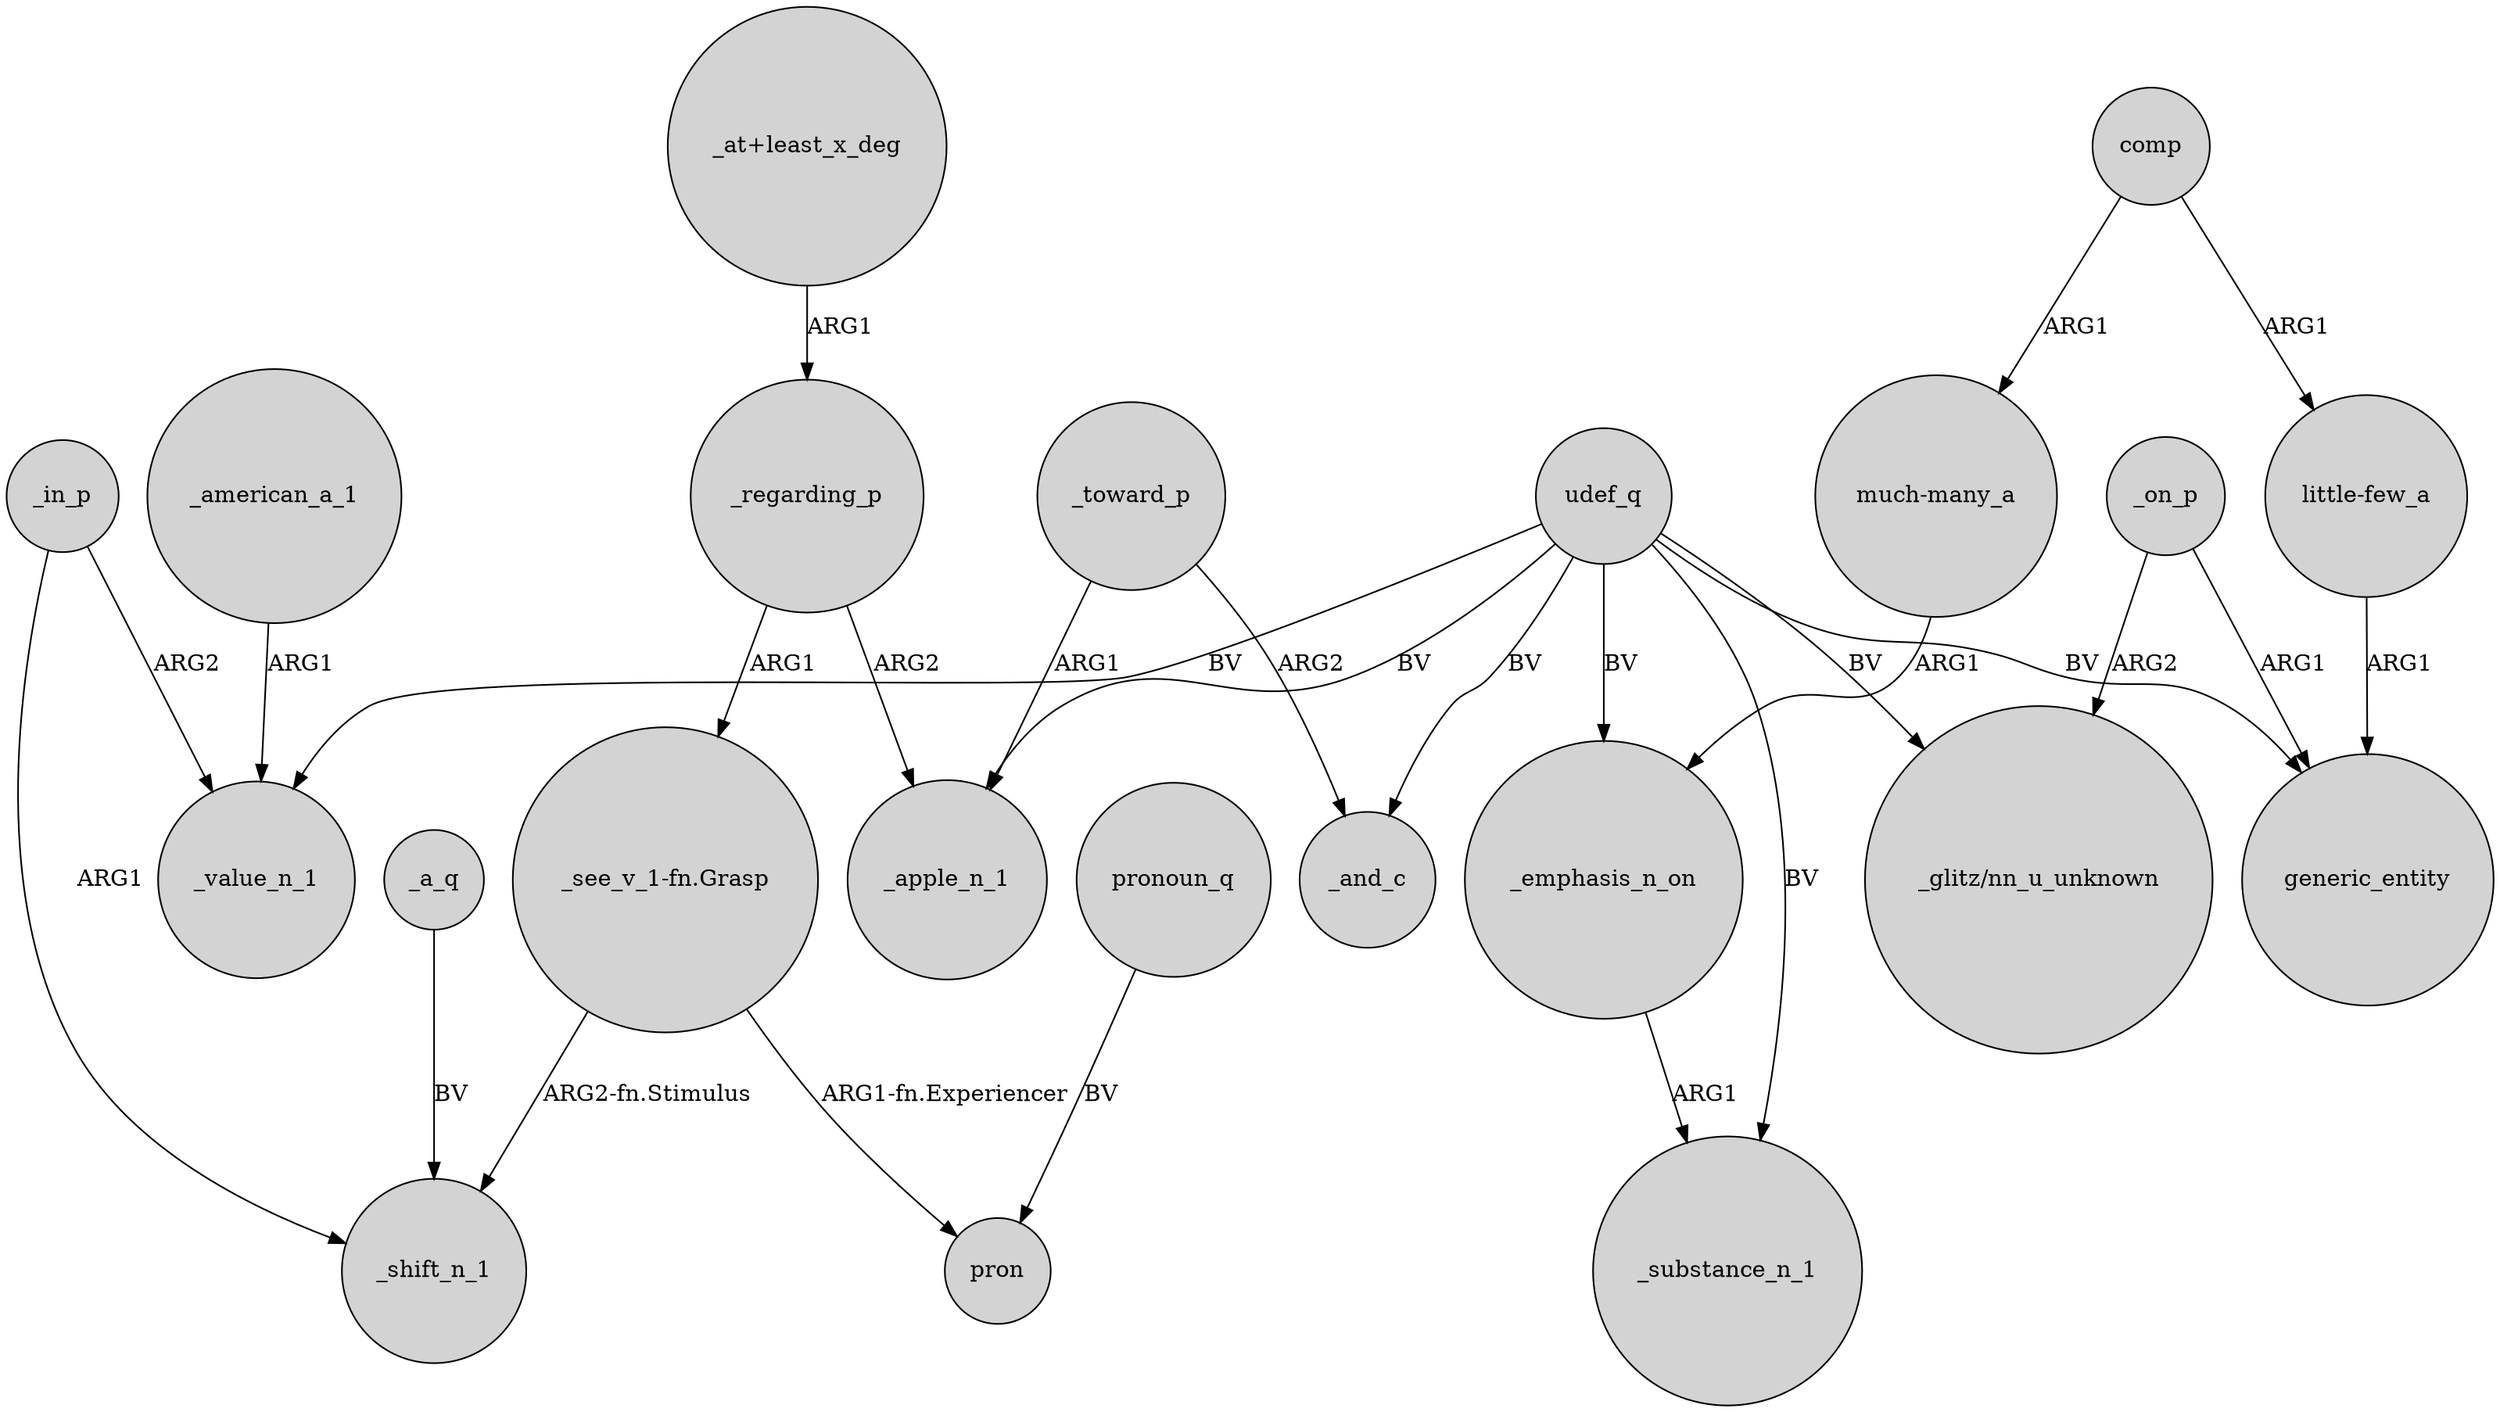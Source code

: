 digraph {
	node [shape=circle style=filled]
	_regarding_p -> "_see_v_1-fn.Grasp" [label=ARG1]
	_american_a_1 -> _value_n_1 [label=ARG1]
	_toward_p -> _apple_n_1 [label=ARG1]
	udef_q -> generic_entity [label=BV]
	"_see_v_1-fn.Grasp" -> _shift_n_1 [label="ARG2-fn.Stimulus"]
	"much-many_a" -> _emphasis_n_on [label=ARG1]
	_in_p -> _value_n_1 [label=ARG2]
	_in_p -> _shift_n_1 [label=ARG1]
	udef_q -> _substance_n_1 [label=BV]
	"_at+least_x_deg" -> _regarding_p [label=ARG1]
	udef_q -> "_glitz/nn_u_unknown" [label=BV]
	_toward_p -> _and_c [label=ARG2]
	_a_q -> _shift_n_1 [label=BV]
	pronoun_q -> pron [label=BV]
	comp -> "much-many_a" [label=ARG1]
	udef_q -> _emphasis_n_on [label=BV]
	comp -> "little-few_a" [label=ARG1]
	udef_q -> _apple_n_1 [label=BV]
	_emphasis_n_on -> _substance_n_1 [label=ARG1]
	_on_p -> generic_entity [label=ARG1]
	udef_q -> _value_n_1 [label=BV]
	"_see_v_1-fn.Grasp" -> pron [label="ARG1-fn.Experiencer"]
	_regarding_p -> _apple_n_1 [label=ARG2]
	udef_q -> _and_c [label=BV]
	_on_p -> "_glitz/nn_u_unknown" [label=ARG2]
	"little-few_a" -> generic_entity [label=ARG1]
}
